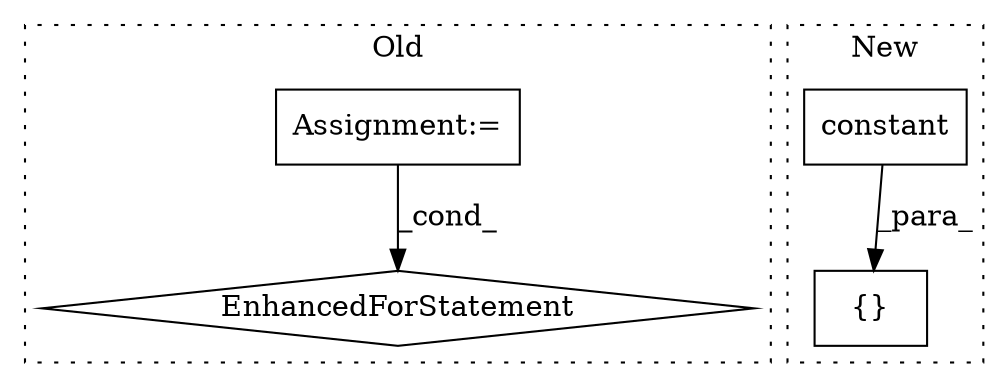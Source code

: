digraph G {
subgraph cluster0 {
1 [label="EnhancedForStatement" a="70" s="1459,1555" l="57,2" shape="diamond"];
3 [label="Assignment:=" a="7" s="1459,1555" l="57,2" shape="box"];
label = "Old";
style="dotted";
}
subgraph cluster1 {
2 [label="constant" a="32" s="1438,1482" l="9,1" shape="box"];
4 [label="{}" a="4" s="1426,1507" l="1,1" shape="box"];
label = "New";
style="dotted";
}
2 -> 4 [label="_para_"];
3 -> 1 [label="_cond_"];
}